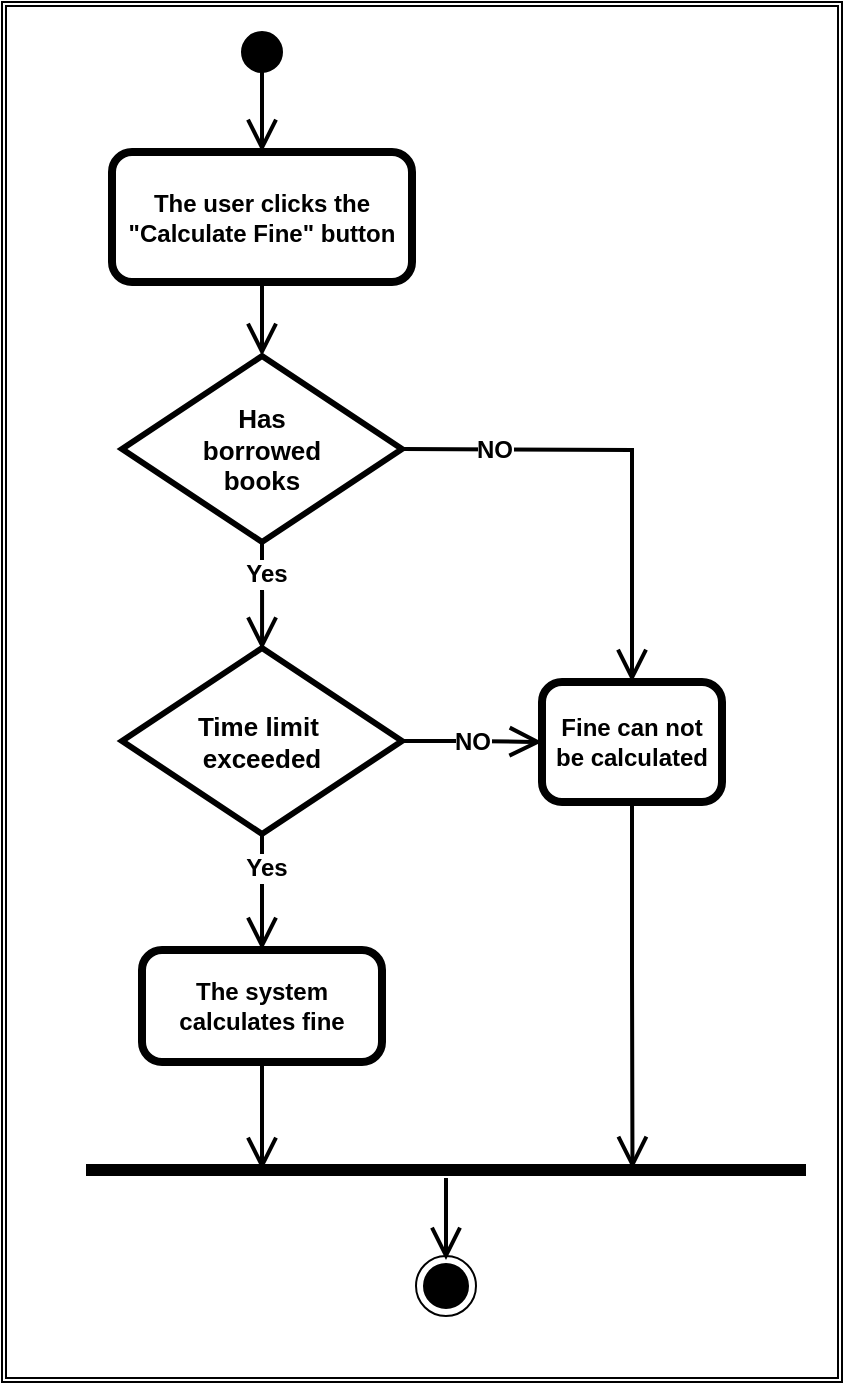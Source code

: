 <mxfile version="20.2.5" type="device"><diagram name="Page-1" id="e7e014a7-5840-1c2e-5031-d8a46d1fe8dd"><mxGraphModel dx="713" dy="357" grid="1" gridSize="10" guides="1" tooltips="1" connect="1" arrows="1" fold="1" page="1" pageScale="1" pageWidth="1169" pageHeight="826" background="none" math="0" shadow="0"><root><mxCell id="0"/><mxCell id="1" parent="0"/><mxCell id="KeQoGY-TherWFOUcFioy-65" value="" style="shape=ext;double=1;rounded=0;whiteSpace=wrap;html=1;fillStyle=solid;strokeColor=default;strokeWidth=1;fillColor=#FFFFFF;gradientColor=none;fontColor=#FFFFFF;spacingBottom=0;spacingTop=-6;spacingRight=2;spacingLeft=-4;" parent="1" vertex="1"><mxGeometry x="330" y="50" width="420" height="690" as="geometry"/></mxCell><mxCell id="KeQoGY-TherWFOUcFioy-230" style="rounded=0;orthogonalLoop=1;jettySize=auto;html=1;entryX=0.5;entryY=0;entryDx=0;entryDy=0;entryPerimeter=0;endArrow=open;endFill=0;endSize=12;strokeColor=#000000;strokeWidth=2;exitX=0.5;exitY=1;exitDx=0;exitDy=0;" parent="1" source="KeQoGY-TherWFOUcFioy-234" target="KeQoGY-TherWFOUcFioy-233" edge="1"><mxGeometry relative="1" as="geometry"><mxPoint x="460" y="200" as="sourcePoint"/></mxGeometry></mxCell><mxCell id="KeQoGY-TherWFOUcFioy-231" style="edgeStyle=none;rounded=0;orthogonalLoop=1;jettySize=auto;html=1;exitX=0.5;exitY=1;exitDx=0;exitDy=0;exitPerimeter=0;endArrow=open;endFill=0;endSize=12;strokeColor=#000000;strokeWidth=2;" parent="1" source="KeQoGY-TherWFOUcFioy-233" target="KeQoGY-TherWFOUcFioy-238" edge="1"><mxGeometry relative="1" as="geometry"><mxPoint x="460" y="228" as="targetPoint"/></mxGeometry></mxCell><mxCell id="KeQoGY-TherWFOUcFioy-233" value="The user clicks the &quot;Calculate Fine&quot; button" style="points=[[0.25,0,0],[0.5,0,0],[0.75,0,0],[1,0.25,0],[1,0.5,0],[1,0.75,0],[0.75,1,0],[0.5,1,0],[0.25,1,0],[0,0.75,0],[0,0.5,0],[0,0.25,0]];shape=mxgraph.bpmn.task;whiteSpace=wrap;rectStyle=rounded;size=10;bpmnShapeType=call;strokeColor=#000000;fontStyle=1" parent="1" vertex="1"><mxGeometry x="385" y="125" width="150" height="65" as="geometry"/></mxCell><mxCell id="KeQoGY-TherWFOUcFioy-234" value="" style="ellipse;shape=doubleEllipse;whiteSpace=wrap;html=1;aspect=fixed;fillStyle=solid;strokeColor=default;strokeWidth=1;fillColor=#000000;gradientColor=none;" parent="1" vertex="1"><mxGeometry x="450" y="65" width="20" height="20" as="geometry"/></mxCell><mxCell id="KeQoGY-TherWFOUcFioy-241" style="edgeStyle=none;rounded=0;orthogonalLoop=1;jettySize=auto;html=1;exitX=0.5;exitY=1;exitDx=0;exitDy=0;exitPerimeter=0;fontSize=12;fontColor=#000000;startArrow=none;startFill=0;endArrow=open;endFill=0;startSize=12;endSize=12;strokeColor=#000000;strokeWidth=2;fontStyle=1;entryX=0.52;entryY=-0.001;entryDx=0;entryDy=0;entryPerimeter=0;" parent="1" source="KeQoGY-TherWFOUcFioy-238" edge="1"><mxGeometry relative="1" as="geometry"><mxPoint x="460.04" y="373.92" as="targetPoint"/></mxGeometry></mxCell><mxCell id="KeQoGY-TherWFOUcFioy-243" value="Yes" style="edgeLabel;html=1;align=center;verticalAlign=middle;resizable=0;points=[];fontSize=12;fontColor=#000000;fontStyle=1" parent="KeQoGY-TherWFOUcFioy-241" vertex="1" connectable="0"><mxGeometry x="-0.426" y="2" relative="1" as="geometry"><mxPoint as="offset"/></mxGeometry></mxCell><mxCell id="KeQoGY-TherWFOUcFioy-272" style="edgeStyle=none;rounded=0;orthogonalLoop=1;jettySize=auto;html=1;exitX=1;exitY=0.5;exitDx=0;exitDy=0;exitPerimeter=0;entryX=0.5;entryY=0;entryDx=0;entryDy=0;entryPerimeter=0;fontSize=12;fontColor=#000000;startArrow=none;startFill=0;endArrow=open;endFill=0;startSize=12;endSize=12;strokeColor=#000000;strokeWidth=2;spacingLeft=0;spacingRight=3;" parent="1" source="KeQoGY-TherWFOUcFioy-238" target="KeQoGY-TherWFOUcFioy-279" edge="1"><mxGeometry relative="1" as="geometry"><mxPoint x="644.776" y="376.96" as="targetPoint"/><Array as="points"><mxPoint x="645" y="274"/></Array><mxPoint x="531" y="284.5" as="sourcePoint"/></mxGeometry></mxCell><mxCell id="KeQoGY-TherWFOUcFioy-274" value="&lt;b&gt;NO&lt;/b&gt;" style="edgeLabel;html=1;align=center;verticalAlign=middle;resizable=0;points=[];fontSize=12;fontColor=#000000;" parent="KeQoGY-TherWFOUcFioy-272" vertex="1" connectable="0"><mxGeometry x="-0.608" relative="1" as="geometry"><mxPoint as="offset"/></mxGeometry></mxCell><mxCell id="KeQoGY-TherWFOUcFioy-238" value="&lt;font color=&quot;#000000&quot;&gt;Has &lt;br&gt;borrowed &lt;br&gt;books&lt;br&gt;&lt;/font&gt;" style="strokeWidth=3;html=1;shape=mxgraph.flowchart.decision;whiteSpace=wrap;fillStyle=solid;fontColor=#FFFFFF;fillColor=#FFFFFF;gradientColor=none;fontSize=13;fontStyle=1" parent="1" vertex="1"><mxGeometry x="390" y="227" width="140" height="93" as="geometry"/></mxCell><mxCell id="KeQoGY-TherWFOUcFioy-277" style="edgeStyle=none;rounded=0;orthogonalLoop=1;jettySize=auto;html=1;fontSize=12;fontColor=#000000;startArrow=none;startFill=0;endArrow=open;endFill=0;startSize=12;endSize=12;strokeColor=#000000;strokeWidth=2;" parent="1" edge="1"><mxGeometry relative="1" as="geometry"><mxPoint x="552" y="638" as="sourcePoint"/><mxPoint x="552" y="679" as="targetPoint"/></mxGeometry></mxCell><mxCell id="KeQoGY-TherWFOUcFioy-275" value="" style="line;strokeWidth=6;html=1;fillStyle=solid;fontColor=#FFFFFF;fillColor=#FFFFFF;gradientColor=none;" parent="1" vertex="1"><mxGeometry x="372" y="629" width="360" height="10" as="geometry"/></mxCell><mxCell id="qgUwaIjZDBfYfEESCC0f-4" style="edgeStyle=orthogonalEdgeStyle;rounded=0;orthogonalLoop=1;jettySize=auto;html=1;exitX=0.5;exitY=1;exitDx=0;exitDy=0;exitPerimeter=0;entryX=0.759;entryY=0.452;entryDx=0;entryDy=0;entryPerimeter=0;endArrow=open;endFill=0;endSize=12;strokeWidth=2;" edge="1" parent="1" source="KeQoGY-TherWFOUcFioy-279" target="KeQoGY-TherWFOUcFioy-275"><mxGeometry relative="1" as="geometry"><mxPoint x="645" y="523.0" as="sourcePoint"/></mxGeometry></mxCell><mxCell id="KeQoGY-TherWFOUcFioy-279" value="Fine can not &#10;be calculated" style="points=[[0.25,0,0],[0.5,0,0],[0.75,0,0],[1,0.25,0],[1,0.5,0],[1,0.75,0],[0.75,1,0],[0.5,1,0],[0.25,1,0],[0,0.75,0],[0,0.5,0],[0,0.25,0]];shape=mxgraph.bpmn.task;whiteSpace=wrap;rectStyle=rounded;size=10;bpmnShapeType=call;strokeColor=#000000;fontStyle=1" parent="1" vertex="1"><mxGeometry x="600" y="390" width="90" height="60" as="geometry"/></mxCell><mxCell id="qgUwaIjZDBfYfEESCC0f-12" style="edgeStyle=orthogonalEdgeStyle;rounded=0;orthogonalLoop=1;jettySize=auto;html=1;exitX=0.5;exitY=1;exitDx=0;exitDy=0;exitPerimeter=0;endArrow=open;endFill=0;endSize=12;strokeWidth=2;" edge="1" parent="1" source="KeQoGY-TherWFOUcFioy-286"><mxGeometry relative="1" as="geometry"><mxPoint x="460" y="634" as="targetPoint"/></mxGeometry></mxCell><mxCell id="KeQoGY-TherWFOUcFioy-286" value="The system &#10;calculates fine" style="points=[[0.25,0,0],[0.5,0,0],[0.75,0,0],[1,0.25,0],[1,0.5,0],[1,0.75,0],[0.75,1,0],[0.5,1,0],[0.25,1,0],[0,0.75,0],[0,0.5,0],[0,0.25,0]];shape=mxgraph.bpmn.task;whiteSpace=wrap;rectStyle=rounded;size=10;bpmnShapeType=call;strokeColor=#000000;fontStyle=1" parent="1" vertex="1"><mxGeometry x="400" y="524" width="120" height="56" as="geometry"/></mxCell><mxCell id="KeQoGY-TherWFOUcFioy-46" value="" style="ellipse;html=1;shape=endState;fillColor=#000000;strokeColor=#000000;" parent="1" vertex="1"><mxGeometry x="537" y="677" width="30" height="30" as="geometry"/></mxCell><mxCell id="qgUwaIjZDBfYfEESCC0f-14" value="NO" style="edgeStyle=orthogonalEdgeStyle;rounded=0;orthogonalLoop=1;jettySize=auto;html=1;exitX=1;exitY=0.5;exitDx=0;exitDy=0;exitPerimeter=0;entryX=0;entryY=0.5;entryDx=0;entryDy=0;entryPerimeter=0;endArrow=open;endFill=0;endSize=12;strokeWidth=2;fontSize=12;fontStyle=1" edge="1" parent="1" source="qgUwaIjZDBfYfEESCC0f-8" target="KeQoGY-TherWFOUcFioy-279"><mxGeometry relative="1" as="geometry"/></mxCell><mxCell id="qgUwaIjZDBfYfEESCC0f-8" value="&lt;font color=&quot;#000000&quot;&gt;Time limit&amp;nbsp;&lt;br&gt;exceeded&lt;br&gt;&lt;/font&gt;" style="strokeWidth=3;html=1;shape=mxgraph.flowchart.decision;whiteSpace=wrap;fillStyle=solid;fontColor=#FFFFFF;fillColor=#FFFFFF;gradientColor=none;fontSize=13;fontStyle=1" vertex="1" parent="1"><mxGeometry x="390" y="373" width="140" height="93" as="geometry"/></mxCell><mxCell id="qgUwaIjZDBfYfEESCC0f-9" style="edgeStyle=none;rounded=0;orthogonalLoop=1;jettySize=auto;html=1;exitX=0.5;exitY=1;exitDx=0;exitDy=0;exitPerimeter=0;fontSize=12;fontColor=#000000;startArrow=none;startFill=0;endArrow=open;endFill=0;startSize=12;endSize=12;strokeColor=#000000;strokeWidth=2;fontStyle=1;entryX=0.5;entryY=0;entryDx=0;entryDy=0;entryPerimeter=0;" edge="1" parent="1" source="qgUwaIjZDBfYfEESCC0f-8" target="KeQoGY-TherWFOUcFioy-286"><mxGeometry relative="1" as="geometry"><mxPoint x="459.75" y="527.92" as="targetPoint"/><mxPoint x="459.71" y="474" as="sourcePoint"/></mxGeometry></mxCell><mxCell id="qgUwaIjZDBfYfEESCC0f-10" value="Yes" style="edgeLabel;html=1;align=center;verticalAlign=middle;resizable=0;points=[];fontSize=12;fontColor=#000000;fontStyle=1" vertex="1" connectable="0" parent="qgUwaIjZDBfYfEESCC0f-9"><mxGeometry x="-0.426" y="2" relative="1" as="geometry"><mxPoint as="offset"/></mxGeometry></mxCell></root></mxGraphModel></diagram></mxfile>